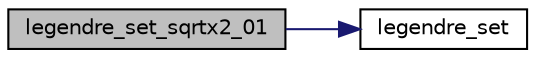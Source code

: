 digraph G
{
  edge [fontname="Helvetica",fontsize="10",labelfontname="Helvetica",labelfontsize="10"];
  node [fontname="Helvetica",fontsize="10",shape=record];
  rankdir=LR;
  Node1 [label="legendre_set_sqrtx2_01",height=0.2,width=0.4,color="black", fillcolor="grey75", style="filled" fontcolor="black"];
  Node1 -> Node2 [color="midnightblue",fontsize="10",style="solid",fontname="Helvetica"];
  Node2 [label="legendre_set",height=0.2,width=0.4,color="black", fillcolor="white", style="filled",URL="$quadrule_8f90.html#a68e328951e712e3b7e2bc9f6dcf8fc6a"];
}
